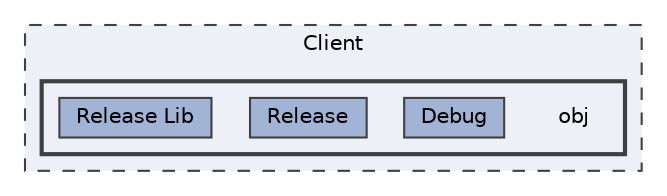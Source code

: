 digraph "Client/obj"
{
 // LATEX_PDF_SIZE
  bgcolor="transparent";
  edge [fontname=Helvetica,fontsize=10,labelfontname=Helvetica,labelfontsize=10];
  node [fontname=Helvetica,fontsize=10,shape=box,height=0.2,width=0.4];
  compound=true
  subgraph clusterdir_922c588100a187620fdc1533bc178f73 {
    graph [ bgcolor="#edf0f7", pencolor="grey25", label="Client", fontname=Helvetica,fontsize=10 style="filled,dashed", URL="dir_922c588100a187620fdc1533bc178f73.html",tooltip=""]
  subgraph clusterdir_0369694700f0c0c8dc15cc309a15530d {
    graph [ bgcolor="#edf0f7", pencolor="grey25", label="", fontname=Helvetica,fontsize=10 style="filled,bold", URL="dir_0369694700f0c0c8dc15cc309a15530d.html",tooltip=""]
    dir_0369694700f0c0c8dc15cc309a15530d [shape=plaintext, label="obj"];
  dir_c3ce12f1694e503966a5d8c088d0baa0 [label="Debug", fillcolor="#a2b4d6", color="grey25", style="filled", URL="dir_c3ce12f1694e503966a5d8c088d0baa0.html",tooltip=""];
  dir_ec84bd6c1619e78eefb3ac71981fb8e6 [label="Release", fillcolor="#a2b4d6", color="grey25", style="filled", URL="dir_ec84bd6c1619e78eefb3ac71981fb8e6.html",tooltip=""];
  dir_73a91c6a8aec71a52eface8e9de0dc39 [label="Release Lib", fillcolor="#a2b4d6", color="grey25", style="filled", URL="dir_73a91c6a8aec71a52eface8e9de0dc39.html",tooltip=""];
  }
  }
}
